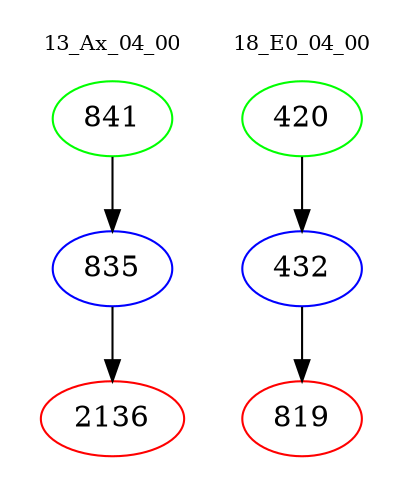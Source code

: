 digraph{
subgraph cluster_0 {
color = white
label = "13_Ax_04_00";
fontsize=10;
T0_841 [label="841", color="green"]
T0_841 -> T0_835 [color="black"]
T0_835 [label="835", color="blue"]
T0_835 -> T0_2136 [color="black"]
T0_2136 [label="2136", color="red"]
}
subgraph cluster_1 {
color = white
label = "18_E0_04_00";
fontsize=10;
T1_420 [label="420", color="green"]
T1_420 -> T1_432 [color="black"]
T1_432 [label="432", color="blue"]
T1_432 -> T1_819 [color="black"]
T1_819 [label="819", color="red"]
}
}
